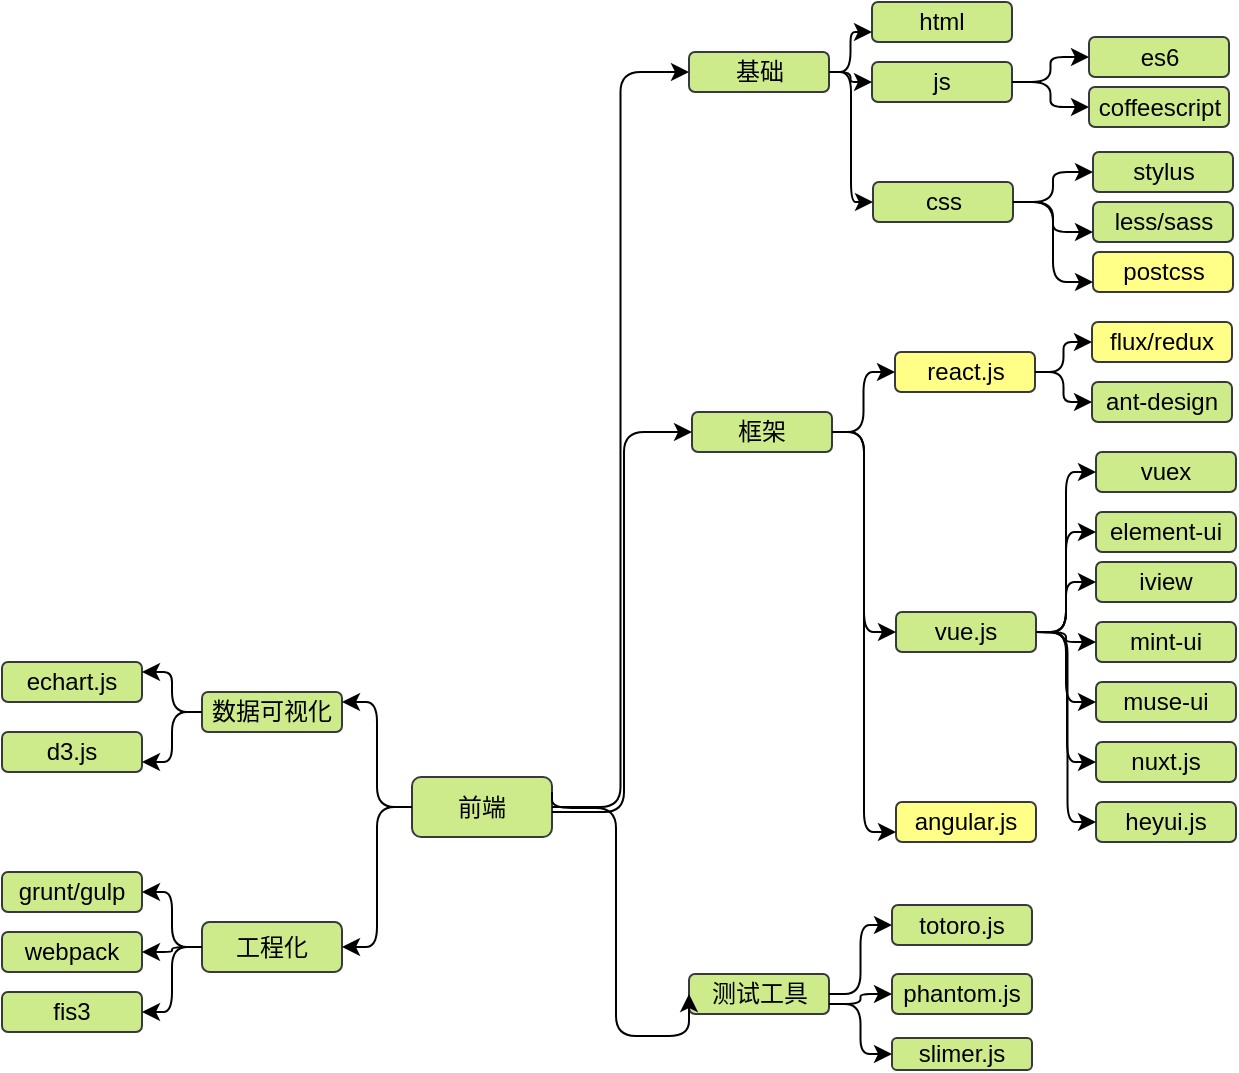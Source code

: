 <mxfile pages="1" version="11.2.3" type="github"><diagram id="qZObl39FJ_NOAZG30p-X" name="Page-1"><mxGraphModel dx="1342" dy="874" grid="1" gridSize="10" guides="1" tooltips="1" connect="1" arrows="1" fold="1" page="1" pageScale="1" pageWidth="827" pageHeight="1169" math="0" shadow="0"><root><mxCell id="0"/><mxCell id="1" parent="0"/><mxCell id="snNKtCcISxT5dht2ZiJ7-1" value="前端&lt;br&gt;" style="rounded=1;whiteSpace=wrap;html=1;glass=0;comic=0;strokeColor=#36393d;fillColor=#cdeb8b;" vertex="1" parent="1"><mxGeometry x="300" y="402.5" width="70" height="30" as="geometry"/></mxCell><mxCell id="snNKtCcISxT5dht2ZiJ7-2" value="html" style="rounded=1;whiteSpace=wrap;html=1;glass=0;comic=0;strokeColor=#36393d;fillColor=#cdeb8b;" vertex="1" parent="1"><mxGeometry x="530" y="15" width="70" height="20" as="geometry"/></mxCell><mxCell id="snNKtCcISxT5dht2ZiJ7-3" value="js" style="rounded=1;whiteSpace=wrap;html=1;glass=0;comic=0;strokeColor=#36393d;fillColor=#cdeb8b;" vertex="1" parent="1"><mxGeometry x="530" y="45" width="70" height="20" as="geometry"/></mxCell><mxCell id="snNKtCcISxT5dht2ZiJ7-4" value="css" style="rounded=1;whiteSpace=wrap;html=1;glass=0;comic=0;strokeColor=#36393d;fillColor=#cdeb8b;" vertex="1" parent="1"><mxGeometry x="530.5" y="105" width="70" height="20" as="geometry"/></mxCell><mxCell id="snNKtCcISxT5dht2ZiJ7-5" value="基础" style="rounded=1;whiteSpace=wrap;html=1;glass=0;comic=0;strokeColor=#36393d;fillColor=#cdeb8b;" vertex="1" parent="1"><mxGeometry x="438.5" y="40" width="70" height="20" as="geometry"/></mxCell><mxCell id="snNKtCcISxT5dht2ZiJ7-6" value="" style="endArrow=classic;html=1;exitX=1;exitY=0.5;entryX=0;entryY=0.5;edgeStyle=orthogonalEdgeStyle;" edge="1" parent="1" source="snNKtCcISxT5dht2ZiJ7-1" target="snNKtCcISxT5dht2ZiJ7-5"><mxGeometry width="50" height="50" relative="1" as="geometry"><mxPoint x="430" y="210" as="sourcePoint"/><mxPoint x="480" y="160" as="targetPoint"/></mxGeometry></mxCell><mxCell id="snNKtCcISxT5dht2ZiJ7-7" value="" style="endArrow=classic;html=1;exitX=1;exitY=0.5;entryX=0;entryY=0.75;edgeStyle=orthogonalEdgeStyle;" edge="1" parent="1" source="snNKtCcISxT5dht2ZiJ7-5" target="snNKtCcISxT5dht2ZiJ7-2"><mxGeometry width="50" height="50" relative="1" as="geometry"><mxPoint x="640" y="180" as="sourcePoint"/><mxPoint x="690" y="130" as="targetPoint"/></mxGeometry></mxCell><mxCell id="snNKtCcISxT5dht2ZiJ7-8" value="" style="endArrow=classic;html=1;exitX=1;exitY=0.5;entryX=0;entryY=0.5;edgeStyle=orthogonalEdgeStyle;" edge="1" parent="1" source="snNKtCcISxT5dht2ZiJ7-5" target="snNKtCcISxT5dht2ZiJ7-3"><mxGeometry width="50" height="50" relative="1" as="geometry"><mxPoint x="660" y="210" as="sourcePoint"/><mxPoint x="710" y="160" as="targetPoint"/></mxGeometry></mxCell><mxCell id="snNKtCcISxT5dht2ZiJ7-9" value="" style="endArrow=classic;html=1;exitX=1;exitY=0.5;entryX=0;entryY=0.5;edgeStyle=orthogonalEdgeStyle;" edge="1" parent="1" source="snNKtCcISxT5dht2ZiJ7-5" target="snNKtCcISxT5dht2ZiJ7-4"><mxGeometry width="50" height="50" relative="1" as="geometry"><mxPoint x="550" y="220" as="sourcePoint"/><mxPoint x="600" y="170" as="targetPoint"/></mxGeometry></mxCell><mxCell id="snNKtCcISxT5dht2ZiJ7-11" value="es6" style="rounded=1;whiteSpace=wrap;html=1;glass=0;comic=0;strokeColor=#36393d;fillColor=#cdeb8b;" vertex="1" parent="1"><mxGeometry x="638.5" y="32.5" width="70" height="20" as="geometry"/></mxCell><mxCell id="snNKtCcISxT5dht2ZiJ7-12" value="coffeescript" style="rounded=1;whiteSpace=wrap;html=1;glass=0;comic=0;strokeColor=#36393d;fillColor=#cdeb8b;" vertex="1" parent="1"><mxGeometry x="638.5" y="57.5" width="70" height="20" as="geometry"/></mxCell><mxCell id="snNKtCcISxT5dht2ZiJ7-14" value="" style="endArrow=classic;html=1;exitX=1;exitY=0.5;entryX=0;entryY=0.5;edgeStyle=orthogonalEdgeStyle;" edge="1" parent="1" source="snNKtCcISxT5dht2ZiJ7-3" target="snNKtCcISxT5dht2ZiJ7-11"><mxGeometry width="50" height="50" relative="1" as="geometry"><mxPoint x="760" y="180" as="sourcePoint"/><mxPoint x="810" y="130" as="targetPoint"/></mxGeometry></mxCell><mxCell id="snNKtCcISxT5dht2ZiJ7-15" value="" style="endArrow=classic;html=1;exitX=1;exitY=0.5;entryX=0;entryY=0.5;edgeStyle=orthogonalEdgeStyle;" edge="1" parent="1" source="snNKtCcISxT5dht2ZiJ7-3" target="snNKtCcISxT5dht2ZiJ7-12"><mxGeometry width="50" height="50" relative="1" as="geometry"><mxPoint x="710" y="200" as="sourcePoint"/><mxPoint x="760" y="150" as="targetPoint"/></mxGeometry></mxCell><mxCell id="snNKtCcISxT5dht2ZiJ7-16" value="stylus" style="rounded=1;whiteSpace=wrap;html=1;glass=0;comic=0;strokeColor=#36393d;fillColor=#cdeb8b;" vertex="1" parent="1"><mxGeometry x="640.5" y="90" width="70" height="20" as="geometry"/></mxCell><mxCell id="snNKtCcISxT5dht2ZiJ7-17" value="less/sass" style="rounded=1;whiteSpace=wrap;html=1;glass=0;comic=0;strokeColor=#36393d;fillColor=#cdeb8b;" vertex="1" parent="1"><mxGeometry x="640.5" y="115" width="70" height="20" as="geometry"/></mxCell><mxCell id="snNKtCcISxT5dht2ZiJ7-18" value="postcss" style="rounded=1;whiteSpace=wrap;html=1;glass=0;comic=0;strokeColor=#36393d;fillColor=#ffff88;" vertex="1" parent="1"><mxGeometry x="640.5" y="140" width="70" height="20" as="geometry"/></mxCell><mxCell id="snNKtCcISxT5dht2ZiJ7-19" value="" style="endArrow=classic;html=1;exitX=1;exitY=0.5;entryX=0;entryY=0.5;edgeStyle=orthogonalEdgeStyle;" edge="1" parent="1" source="snNKtCcISxT5dht2ZiJ7-4" target="snNKtCcISxT5dht2ZiJ7-16"><mxGeometry width="50" height="50" relative="1" as="geometry"><mxPoint x="710.5" y="275" as="sourcePoint"/><mxPoint x="760.5" y="225" as="targetPoint"/></mxGeometry></mxCell><mxCell id="snNKtCcISxT5dht2ZiJ7-20" value="" style="endArrow=classic;html=1;exitX=1;exitY=0.5;entryX=0;entryY=0.75;edgeStyle=orthogonalEdgeStyle;" edge="1" parent="1" source="snNKtCcISxT5dht2ZiJ7-4" target="snNKtCcISxT5dht2ZiJ7-17"><mxGeometry width="50" height="50" relative="1" as="geometry"><mxPoint x="710.5" y="285" as="sourcePoint"/><mxPoint x="760.5" y="235" as="targetPoint"/></mxGeometry></mxCell><mxCell id="snNKtCcISxT5dht2ZiJ7-21" value="" style="endArrow=classic;html=1;exitX=1;exitY=0.5;entryX=0;entryY=0.75;edgeStyle=orthogonalEdgeStyle;" edge="1" parent="1" source="snNKtCcISxT5dht2ZiJ7-4" target="snNKtCcISxT5dht2ZiJ7-18"><mxGeometry width="50" height="50" relative="1" as="geometry"><mxPoint x="590.5" y="295" as="sourcePoint"/><mxPoint x="640.5" y="245" as="targetPoint"/></mxGeometry></mxCell><mxCell id="snNKtCcISxT5dht2ZiJ7-22" value="框架" style="rounded=1;whiteSpace=wrap;html=1;glass=0;comic=0;strokeColor=#36393d;fillColor=#cdeb8b;" vertex="1" parent="1"><mxGeometry x="440" y="220" width="70" height="20" as="geometry"/></mxCell><mxCell id="snNKtCcISxT5dht2ZiJ7-23" value="" style="endArrow=classic;html=1;entryX=0;entryY=0.5;edgeStyle=orthogonalEdgeStyle;" edge="1" parent="1" target="snNKtCcISxT5dht2ZiJ7-22"><mxGeometry width="50" height="50" relative="1" as="geometry"><mxPoint x="370" y="420" as="sourcePoint"/><mxPoint x="571.5" y="230" as="targetPoint"/><Array as="points"><mxPoint x="372" y="420"/><mxPoint x="406" y="420"/><mxPoint x="406" y="230"/></Array></mxGeometry></mxCell><mxCell id="snNKtCcISxT5dht2ZiJ7-24" value="react.js" style="rounded=1;whiteSpace=wrap;html=1;glass=0;comic=0;strokeColor=#36393d;fillColor=#ffff88;" vertex="1" parent="1"><mxGeometry x="541.5" y="190" width="70" height="20" as="geometry"/></mxCell><mxCell id="snNKtCcISxT5dht2ZiJ7-25" value="vue.js" style="rounded=1;whiteSpace=wrap;html=1;glass=0;comic=0;strokeColor=#36393d;fillColor=#cdeb8b;" vertex="1" parent="1"><mxGeometry x="542" y="320" width="70" height="20" as="geometry"/></mxCell><mxCell id="snNKtCcISxT5dht2ZiJ7-26" value="angular.js" style="rounded=1;whiteSpace=wrap;html=1;glass=0;comic=0;strokeColor=#36393d;fillColor=#ffff88;" vertex="1" parent="1"><mxGeometry x="542" y="415" width="70" height="20" as="geometry"/></mxCell><mxCell id="snNKtCcISxT5dht2ZiJ7-27" value="" style="endArrow=classic;html=1;exitX=1;exitY=0.5;entryX=0;entryY=0.5;edgeStyle=orthogonalEdgeStyle;" edge="1" parent="1" source="snNKtCcISxT5dht2ZiJ7-22" target="snNKtCcISxT5dht2ZiJ7-24"><mxGeometry width="50" height="50" relative="1" as="geometry"><mxPoint x="581.5" y="345" as="sourcePoint"/><mxPoint x="631.5" y="295" as="targetPoint"/></mxGeometry></mxCell><mxCell id="snNKtCcISxT5dht2ZiJ7-28" value="" style="endArrow=classic;html=1;exitX=1;exitY=0.5;entryX=0;entryY=0.5;edgeStyle=orthogonalEdgeStyle;" edge="1" parent="1" source="snNKtCcISxT5dht2ZiJ7-22" target="snNKtCcISxT5dht2ZiJ7-25"><mxGeometry width="50" height="50" relative="1" as="geometry"><mxPoint x="531.5" y="405" as="sourcePoint"/><mxPoint x="581.5" y="355" as="targetPoint"/></mxGeometry></mxCell><mxCell id="snNKtCcISxT5dht2ZiJ7-29" value="" style="endArrow=classic;html=1;exitX=1;exitY=0.5;entryX=0;entryY=0.75;edgeStyle=orthogonalEdgeStyle;" edge="1" parent="1" source="snNKtCcISxT5dht2ZiJ7-22" target="snNKtCcISxT5dht2ZiJ7-26"><mxGeometry width="50" height="50" relative="1" as="geometry"><mxPoint x="511.5" y="375" as="sourcePoint"/><mxPoint x="561.5" y="325" as="targetPoint"/></mxGeometry></mxCell><mxCell id="snNKtCcISxT5dht2ZiJ7-30" value="flux/redux" style="rounded=1;whiteSpace=wrap;html=1;glass=0;comic=0;strokeColor=#36393d;fillColor=#ffff88;" vertex="1" parent="1"><mxGeometry x="640" y="175" width="70" height="20" as="geometry"/></mxCell><mxCell id="snNKtCcISxT5dht2ZiJ7-31" value="vuex" style="rounded=1;whiteSpace=wrap;html=1;glass=0;comic=0;strokeColor=#36393d;fillColor=#cdeb8b;" vertex="1" parent="1"><mxGeometry x="642" y="240" width="70" height="20" as="geometry"/></mxCell><mxCell id="snNKtCcISxT5dht2ZiJ7-32" value="ant-design" style="rounded=1;whiteSpace=wrap;html=1;glass=0;comic=0;strokeColor=#36393d;fillColor=#cdeb8b;" vertex="1" parent="1"><mxGeometry x="640" y="205" width="70" height="20" as="geometry"/></mxCell><mxCell id="snNKtCcISxT5dht2ZiJ7-33" value="" style="endArrow=classic;html=1;exitX=1;exitY=0.5;entryX=0;entryY=0.5;edgeStyle=orthogonalEdgeStyle;" edge="1" parent="1" source="snNKtCcISxT5dht2ZiJ7-24" target="snNKtCcISxT5dht2ZiJ7-30"><mxGeometry width="50" height="50" relative="1" as="geometry"><mxPoint x="681.5" y="280" as="sourcePoint"/><mxPoint x="731.5" y="230" as="targetPoint"/></mxGeometry></mxCell><mxCell id="snNKtCcISxT5dht2ZiJ7-34" value="" style="endArrow=classic;html=1;exitX=1;exitY=0.5;entryX=0;entryY=0.5;edgeStyle=orthogonalEdgeStyle;" edge="1" parent="1" source="snNKtCcISxT5dht2ZiJ7-24" target="snNKtCcISxT5dht2ZiJ7-32"><mxGeometry width="50" height="50" relative="1" as="geometry"><mxPoint x="701.5" y="290" as="sourcePoint"/><mxPoint x="751.5" y="240" as="targetPoint"/></mxGeometry></mxCell><mxCell id="snNKtCcISxT5dht2ZiJ7-35" value="element-ui" style="rounded=1;whiteSpace=wrap;html=1;glass=0;comic=0;strokeColor=#36393d;fillColor=#cdeb8b;" vertex="1" parent="1"><mxGeometry x="642" y="270" width="70" height="20" as="geometry"/></mxCell><mxCell id="snNKtCcISxT5dht2ZiJ7-36" value="iview" style="rounded=1;whiteSpace=wrap;html=1;glass=0;comic=0;strokeColor=#36393d;fillColor=#cdeb8b;" vertex="1" parent="1"><mxGeometry x="642" y="295" width="70" height="20" as="geometry"/></mxCell><mxCell id="snNKtCcISxT5dht2ZiJ7-37" value="mint-ui" style="rounded=1;whiteSpace=wrap;html=1;glass=0;comic=0;strokeColor=#36393d;fillColor=#cdeb8b;" vertex="1" parent="1"><mxGeometry x="642" y="325" width="70" height="20" as="geometry"/></mxCell><mxCell id="snNKtCcISxT5dht2ZiJ7-38" value="muse-ui" style="rounded=1;whiteSpace=wrap;html=1;glass=0;comic=0;strokeColor=#36393d;fillColor=#cdeb8b;" vertex="1" parent="1"><mxGeometry x="642" y="355" width="70" height="20" as="geometry"/></mxCell><mxCell id="snNKtCcISxT5dht2ZiJ7-39" value="" style="endArrow=classic;html=1;exitX=1;exitY=0.5;entryX=0;entryY=0.5;edgeStyle=orthogonalEdgeStyle;" edge="1" parent="1" source="snNKtCcISxT5dht2ZiJ7-25" target="snNKtCcISxT5dht2ZiJ7-31"><mxGeometry width="50" height="50" relative="1" as="geometry"><mxPoint x="783.5" y="300" as="sourcePoint"/><mxPoint x="833.5" y="250" as="targetPoint"/></mxGeometry></mxCell><mxCell id="snNKtCcISxT5dht2ZiJ7-40" value="" style="endArrow=classic;html=1;exitX=1;exitY=0.5;entryX=0;entryY=0.5;edgeStyle=orthogonalEdgeStyle;" edge="1" parent="1" source="snNKtCcISxT5dht2ZiJ7-25" target="snNKtCcISxT5dht2ZiJ7-35"><mxGeometry width="50" height="50" relative="1" as="geometry"><mxPoint x="722" y="500" as="sourcePoint"/><mxPoint x="772" y="450" as="targetPoint"/></mxGeometry></mxCell><mxCell id="snNKtCcISxT5dht2ZiJ7-41" value="" style="endArrow=classic;html=1;exitX=1;exitY=0.5;entryX=0;entryY=0.5;edgeStyle=orthogonalEdgeStyle;" edge="1" parent="1" source="snNKtCcISxT5dht2ZiJ7-25" target="snNKtCcISxT5dht2ZiJ7-36"><mxGeometry width="50" height="50" relative="1" as="geometry"><mxPoint x="692" y="490" as="sourcePoint"/><mxPoint x="742" y="440" as="targetPoint"/></mxGeometry></mxCell><mxCell id="snNKtCcISxT5dht2ZiJ7-42" value="" style="endArrow=classic;html=1;exitX=1;exitY=0.5;entryX=0;entryY=0.5;edgeStyle=orthogonalEdgeStyle;" edge="1" parent="1" source="snNKtCcISxT5dht2ZiJ7-25" target="snNKtCcISxT5dht2ZiJ7-37"><mxGeometry width="50" height="50" relative="1" as="geometry"><mxPoint x="422" y="520" as="sourcePoint"/><mxPoint x="472" y="470" as="targetPoint"/></mxGeometry></mxCell><mxCell id="snNKtCcISxT5dht2ZiJ7-43" value="" style="endArrow=classic;html=1;exitX=1;exitY=0.5;entryX=0;entryY=0.5;edgeStyle=orthogonalEdgeStyle;" edge="1" parent="1" source="snNKtCcISxT5dht2ZiJ7-25" target="snNKtCcISxT5dht2ZiJ7-38"><mxGeometry width="50" height="50" relative="1" as="geometry"><mxPoint x="682" y="560" as="sourcePoint"/><mxPoint x="732" y="510" as="targetPoint"/></mxGeometry></mxCell><mxCell id="snNKtCcISxT5dht2ZiJ7-44" style="edgeStyle=orthogonalEdgeStyle;rounded=0;html=1;exitX=0.5;exitY=0;entryX=0.5;entryY=0;jettySize=auto;orthogonalLoop=1;" edge="1" parent="1" source="snNKtCcISxT5dht2ZiJ7-38" target="snNKtCcISxT5dht2ZiJ7-38"><mxGeometry relative="1" as="geometry"/></mxCell><mxCell id="snNKtCcISxT5dht2ZiJ7-45" style="edgeStyle=orthogonalEdgeStyle;rounded=0;html=1;exitX=0.5;exitY=0;entryX=0.5;entryY=0;jettySize=auto;orthogonalLoop=1;fillColor=#cce5ff;strokeColor=#36393d;" edge="1" parent="1"><mxGeometry relative="1" as="geometry"><mxPoint x="687" y="365" as="sourcePoint"/><mxPoint x="686.845" y="365.224" as="targetPoint"/></mxGeometry></mxCell><mxCell id="snNKtCcISxT5dht2ZiJ7-46" value="工程化" style="rounded=1;whiteSpace=wrap;html=1;glass=0;comic=0;strokeColor=#36393d;fillColor=#cdeb8b;" vertex="1" parent="1"><mxGeometry x="195" y="475" width="70" height="25" as="geometry"/></mxCell><mxCell id="snNKtCcISxT5dht2ZiJ7-47" value="grunt/gulp" style="rounded=1;whiteSpace=wrap;html=1;glass=0;comic=0;strokeColor=#36393d;fillColor=#cdeb8b;" vertex="1" parent="1"><mxGeometry x="95" y="450" width="70" height="20" as="geometry"/></mxCell><mxCell id="snNKtCcISxT5dht2ZiJ7-48" value="webpack" style="rounded=1;whiteSpace=wrap;html=1;glass=0;comic=0;strokeColor=#36393d;fillColor=#cdeb8b;" vertex="1" parent="1"><mxGeometry x="95" y="480" width="70" height="20" as="geometry"/></mxCell><mxCell id="snNKtCcISxT5dht2ZiJ7-49" value="fis3" style="rounded=1;whiteSpace=wrap;html=1;glass=0;comic=0;strokeColor=#36393d;fillColor=#cdeb8b;" vertex="1" parent="1"><mxGeometry x="95" y="510" width="70" height="20" as="geometry"/></mxCell><mxCell id="snNKtCcISxT5dht2ZiJ7-50" value="nuxt.js" style="rounded=1;whiteSpace=wrap;html=1;glass=0;comic=0;strokeColor=#36393d;fillColor=#cdeb8b;" vertex="1" parent="1"><mxGeometry x="642" y="385" width="70" height="20" as="geometry"/></mxCell><mxCell id="snNKtCcISxT5dht2ZiJ7-51" value="" style="endArrow=classic;html=1;entryX=0;entryY=0.5;edgeStyle=orthogonalEdgeStyle;" edge="1" parent="1" target="snNKtCcISxT5dht2ZiJ7-50"><mxGeometry width="50" height="50" relative="1" as="geometry"><mxPoint x="612" y="330" as="sourcePoint"/><mxPoint x="822" y="480" as="targetPoint"/></mxGeometry></mxCell><mxCell id="snNKtCcISxT5dht2ZiJ7-58" value="测试工具" style="rounded=1;whiteSpace=wrap;html=1;glass=0;comic=0;strokeColor=#36393d;fillColor=#cdeb8b;" vertex="1" parent="1"><mxGeometry x="438.5" y="501" width="70" height="20" as="geometry"/></mxCell><mxCell id="snNKtCcISxT5dht2ZiJ7-59" value="totoro.js" style="rounded=1;whiteSpace=wrap;html=1;glass=0;comic=0;strokeColor=#36393d;fillColor=#cdeb8b;" vertex="1" parent="1"><mxGeometry x="540" y="466.5" width="70" height="20" as="geometry"/></mxCell><mxCell id="snNKtCcISxT5dht2ZiJ7-61" value="phantom.js" style="rounded=1;whiteSpace=wrap;html=1;glass=0;comic=0;strokeColor=#36393d;fillColor=#cdeb8b;" vertex="1" parent="1"><mxGeometry x="540" y="501" width="70" height="20" as="geometry"/></mxCell><mxCell id="snNKtCcISxT5dht2ZiJ7-62" value="slimer.js" style="rounded=1;whiteSpace=wrap;html=1;glass=0;comic=0;strokeColor=#36393d;fillColor=#cdeb8b;" vertex="1" parent="1"><mxGeometry x="540" y="533" width="70" height="16" as="geometry"/></mxCell><mxCell id="snNKtCcISxT5dht2ZiJ7-66" value="" style="endArrow=classic;html=1;exitX=1;exitY=0.75;entryX=0;entryY=0.5;edgeStyle=orthogonalEdgeStyle;" edge="1" parent="1" source="snNKtCcISxT5dht2ZiJ7-58" target="snNKtCcISxT5dht2ZiJ7-61"><mxGeometry width="50" height="50" relative="1" as="geometry"><mxPoint x="590" y="721" as="sourcePoint"/><mxPoint x="640" y="671" as="targetPoint"/></mxGeometry></mxCell><mxCell id="snNKtCcISxT5dht2ZiJ7-67" value="" style="endArrow=classic;html=1;exitX=1;exitY=0.75;entryX=0;entryY=0.5;edgeStyle=orthogonalEdgeStyle;" edge="1" parent="1" source="snNKtCcISxT5dht2ZiJ7-58" target="snNKtCcISxT5dht2ZiJ7-62"><mxGeometry width="50" height="50" relative="1" as="geometry"><mxPoint x="560" y="741" as="sourcePoint"/><mxPoint x="610" y="691" as="targetPoint"/></mxGeometry></mxCell><mxCell id="snNKtCcISxT5dht2ZiJ7-85" value="" style="endArrow=classic;html=1;exitX=1;exitY=0.5;entryX=0;entryY=0.5;edgeStyle=orthogonalEdgeStyle;" edge="1" parent="1" source="snNKtCcISxT5dht2ZiJ7-58" target="snNKtCcISxT5dht2ZiJ7-59"><mxGeometry width="50" height="50" relative="1" as="geometry"><mxPoint x="480" y="461" as="sourcePoint"/><mxPoint x="540" y="451" as="targetPoint"/></mxGeometry></mxCell><mxCell id="snNKtCcISxT5dht2ZiJ7-111" value="数据可视化" style="rounded=1;whiteSpace=wrap;html=1;glass=0;comic=0;strokeColor=#36393d;fillColor=#cdeb8b;" vertex="1" parent="1"><mxGeometry x="195" y="360" width="70" height="20" as="geometry"/></mxCell><mxCell id="snNKtCcISxT5dht2ZiJ7-112" value="" style="endArrow=classic;html=1;exitX=0;exitY=0.5;entryX=1;entryY=0.25;edgeStyle=orthogonalEdgeStyle;" edge="1" parent="1" source="snNKtCcISxT5dht2ZiJ7-1" target="snNKtCcISxT5dht2ZiJ7-111"><mxGeometry width="50" height="50" relative="1" as="geometry"><mxPoint x="180" y="290" as="sourcePoint"/><mxPoint x="230" y="240" as="targetPoint"/></mxGeometry></mxCell><mxCell id="snNKtCcISxT5dht2ZiJ7-113" value="echart.js" style="rounded=1;whiteSpace=wrap;html=1;glass=0;comic=0;strokeColor=#36393d;fillColor=#cdeb8b;" vertex="1" parent="1"><mxGeometry x="95" y="345" width="70" height="20" as="geometry"/></mxCell><mxCell id="snNKtCcISxT5dht2ZiJ7-115" value="d3.js" style="rounded=1;whiteSpace=wrap;html=1;glass=0;comic=0;strokeColor=#36393d;fillColor=#cdeb8b;" vertex="1" parent="1"><mxGeometry x="95" y="380" width="70" height="20" as="geometry"/></mxCell><mxCell id="snNKtCcISxT5dht2ZiJ7-116" value="" style="endArrow=classic;html=1;exitX=0;exitY=0.5;entryX=1;entryY=0.25;edgeStyle=orthogonalEdgeStyle;" edge="1" parent="1" source="snNKtCcISxT5dht2ZiJ7-111" target="snNKtCcISxT5dht2ZiJ7-113"><mxGeometry width="50" height="50" relative="1" as="geometry"><mxPoint x="205" y="510" as="sourcePoint"/><mxPoint x="255" y="460" as="targetPoint"/></mxGeometry></mxCell><mxCell id="snNKtCcISxT5dht2ZiJ7-118" value="" style="endArrow=classic;html=1;exitX=0;exitY=0.5;entryX=1;entryY=0.75;edgeStyle=orthogonalEdgeStyle;" edge="1" parent="1" source="snNKtCcISxT5dht2ZiJ7-111" target="snNKtCcISxT5dht2ZiJ7-115"><mxGeometry width="50" height="50" relative="1" as="geometry"><mxPoint x="185" y="510" as="sourcePoint"/><mxPoint x="235" y="460" as="targetPoint"/></mxGeometry></mxCell><mxCell id="snNKtCcISxT5dht2ZiJ7-136" value="heyui.js" style="rounded=1;whiteSpace=wrap;html=1;glass=0;comic=0;strokeColor=#36393d;fillColor=#cdeb8b;" vertex="1" parent="1"><mxGeometry x="642" y="415" width="70" height="20" as="geometry"/></mxCell><mxCell id="snNKtCcISxT5dht2ZiJ7-137" value="" style="endArrow=classic;html=1;exitX=0;exitY=0.5;exitDx=0;exitDy=0;entryX=1;entryY=0.5;entryDx=0;entryDy=0;edgeStyle=orthogonalEdgeStyle;" edge="1" parent="1" source="snNKtCcISxT5dht2ZiJ7-1" target="snNKtCcISxT5dht2ZiJ7-46"><mxGeometry width="50" height="50" relative="1" as="geometry"><mxPoint x="310" y="560" as="sourcePoint"/><mxPoint x="360" y="510" as="targetPoint"/></mxGeometry></mxCell><mxCell id="snNKtCcISxT5dht2ZiJ7-138" value="" style="endArrow=classic;html=1;exitX=0;exitY=0.5;exitDx=0;exitDy=0;entryX=1;entryY=0.5;entryDx=0;entryDy=0;edgeStyle=orthogonalEdgeStyle;" edge="1" parent="1" source="snNKtCcISxT5dht2ZiJ7-46" target="snNKtCcISxT5dht2ZiJ7-47"><mxGeometry width="50" height="50" relative="1" as="geometry"><mxPoint x="215" y="605" as="sourcePoint"/><mxPoint x="265" y="555" as="targetPoint"/></mxGeometry></mxCell><mxCell id="snNKtCcISxT5dht2ZiJ7-139" value="" style="endArrow=classic;html=1;exitX=0;exitY=0.5;exitDx=0;exitDy=0;entryX=1;entryY=0.5;entryDx=0;entryDy=0;edgeStyle=orthogonalEdgeStyle;" edge="1" parent="1" source="snNKtCcISxT5dht2ZiJ7-46" target="snNKtCcISxT5dht2ZiJ7-48"><mxGeometry width="50" height="50" relative="1" as="geometry"><mxPoint x="185" y="595" as="sourcePoint"/><mxPoint x="235" y="545" as="targetPoint"/></mxGeometry></mxCell><mxCell id="snNKtCcISxT5dht2ZiJ7-140" value="" style="endArrow=classic;html=1;exitX=0;exitY=0.5;exitDx=0;exitDy=0;entryX=1;entryY=0.5;entryDx=0;entryDy=0;edgeStyle=orthogonalEdgeStyle;" edge="1" parent="1" source="snNKtCcISxT5dht2ZiJ7-46" target="snNKtCcISxT5dht2ZiJ7-49"><mxGeometry width="50" height="50" relative="1" as="geometry"><mxPoint x="225" y="615" as="sourcePoint"/><mxPoint x="275" y="565" as="targetPoint"/></mxGeometry></mxCell><mxCell id="snNKtCcISxT5dht2ZiJ7-152" value="" style="endArrow=classic;html=1;entryX=0;entryY=0.5;entryDx=0;entryDy=0;edgeStyle=orthogonalEdgeStyle;" edge="1" parent="1" target="snNKtCcISxT5dht2ZiJ7-136"><mxGeometry width="50" height="50" relative="1" as="geometry"><mxPoint x="612.5" y="330" as="sourcePoint"/><mxPoint x="783.5" y="450" as="targetPoint"/></mxGeometry></mxCell><mxCell id="snNKtCcISxT5dht2ZiJ7-155" value="" style="endArrow=classic;html=1;exitX=1;exitY=0.25;exitDx=0;exitDy=0;entryX=0;entryY=0.5;entryDx=0;entryDy=0;edgeStyle=orthogonalEdgeStyle;" edge="1" parent="1" source="snNKtCcISxT5dht2ZiJ7-1" target="snNKtCcISxT5dht2ZiJ7-58"><mxGeometry width="50" height="50" relative="1" as="geometry"><mxPoint x="371.5" y="378" as="sourcePoint"/><mxPoint x="521.5" y="520" as="targetPoint"/><Array as="points"><mxPoint x="370" y="418"/><mxPoint x="402" y="418"/><mxPoint x="402" y="532"/></Array></mxGeometry></mxCell></root></mxGraphModel></diagram></mxfile>